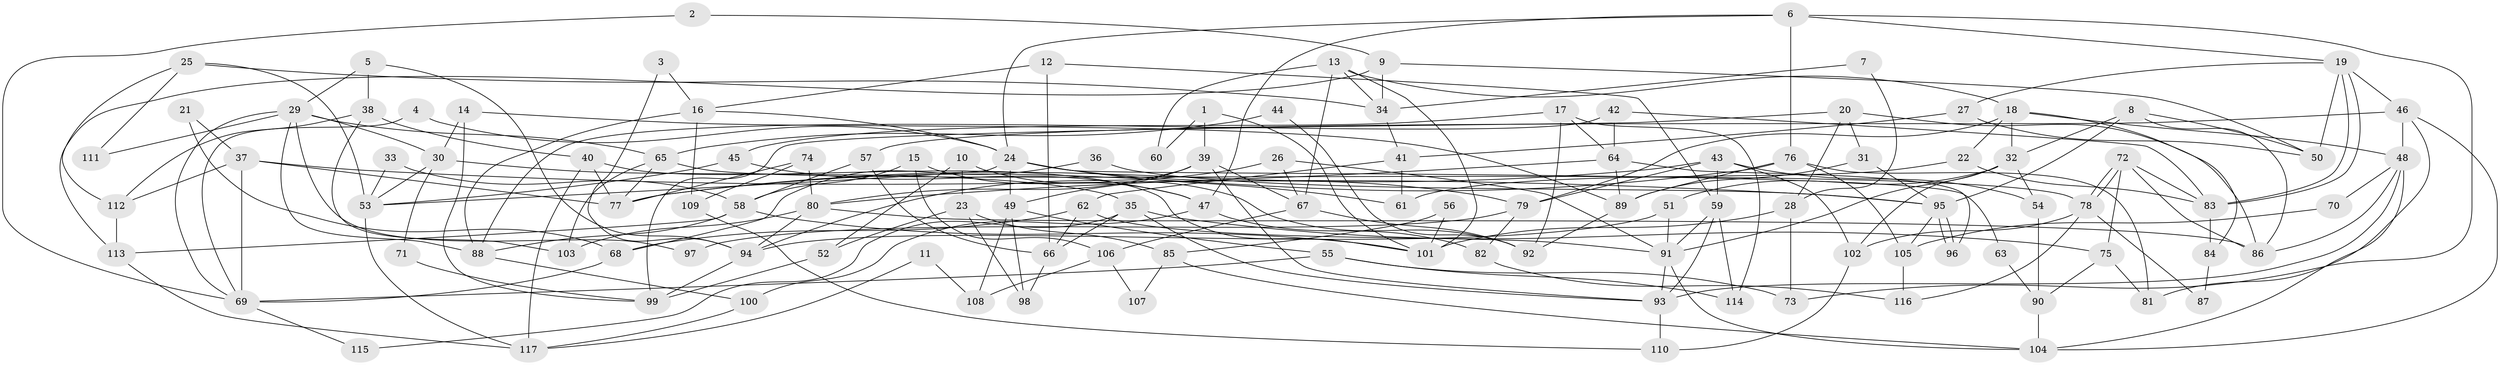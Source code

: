 // coarse degree distribution, {3: 0.16883116883116883, 2: 0.16883116883116883, 5: 0.16883116883116883, 7: 0.1038961038961039, 6: 0.18181818181818182, 4: 0.09090909090909091, 12: 0.025974025974025976, 8: 0.05194805194805195, 10: 0.012987012987012988, 9: 0.025974025974025976}
// Generated by graph-tools (version 1.1) at 2025/42/03/06/25 10:42:01]
// undirected, 117 vertices, 234 edges
graph export_dot {
graph [start="1"]
  node [color=gray90,style=filled];
  1;
  2;
  3;
  4;
  5;
  6;
  7;
  8;
  9;
  10;
  11;
  12;
  13;
  14;
  15;
  16;
  17;
  18;
  19;
  20;
  21;
  22;
  23;
  24;
  25;
  26;
  27;
  28;
  29;
  30;
  31;
  32;
  33;
  34;
  35;
  36;
  37;
  38;
  39;
  40;
  41;
  42;
  43;
  44;
  45;
  46;
  47;
  48;
  49;
  50;
  51;
  52;
  53;
  54;
  55;
  56;
  57;
  58;
  59;
  60;
  61;
  62;
  63;
  64;
  65;
  66;
  67;
  68;
  69;
  70;
  71;
  72;
  73;
  74;
  75;
  76;
  77;
  78;
  79;
  80;
  81;
  82;
  83;
  84;
  85;
  86;
  87;
  88;
  89;
  90;
  91;
  92;
  93;
  94;
  95;
  96;
  97;
  98;
  99;
  100;
  101;
  102;
  103;
  104;
  105;
  106;
  107;
  108;
  109;
  110;
  111;
  112;
  113;
  114;
  115;
  116;
  117;
  1 -- 101;
  1 -- 39;
  1 -- 60;
  2 -- 9;
  2 -- 69;
  3 -- 16;
  3 -- 94;
  4 -- 24;
  4 -- 69;
  5 -- 94;
  5 -- 38;
  5 -- 29;
  6 -- 47;
  6 -- 19;
  6 -- 24;
  6 -- 73;
  6 -- 76;
  7 -- 34;
  7 -- 28;
  8 -- 95;
  8 -- 32;
  8 -- 50;
  8 -- 86;
  9 -- 50;
  9 -- 34;
  9 -- 113;
  10 -- 23;
  10 -- 92;
  10 -- 52;
  11 -- 117;
  11 -- 108;
  12 -- 59;
  12 -- 16;
  12 -- 66;
  13 -- 18;
  13 -- 67;
  13 -- 34;
  13 -- 60;
  13 -- 101;
  14 -- 99;
  14 -- 89;
  14 -- 30;
  15 -- 47;
  15 -- 58;
  15 -- 106;
  16 -- 88;
  16 -- 24;
  16 -- 109;
  17 -- 64;
  17 -- 114;
  17 -- 45;
  17 -- 92;
  18 -- 48;
  18 -- 79;
  18 -- 22;
  18 -- 32;
  18 -- 84;
  19 -- 27;
  19 -- 83;
  19 -- 83;
  19 -- 46;
  19 -- 50;
  20 -- 86;
  20 -- 31;
  20 -- 28;
  20 -- 99;
  21 -- 68;
  21 -- 37;
  22 -- 83;
  22 -- 61;
  23 -- 98;
  23 -- 52;
  23 -- 85;
  24 -- 53;
  24 -- 49;
  24 -- 61;
  24 -- 63;
  24 -- 79;
  25 -- 112;
  25 -- 53;
  25 -- 34;
  25 -- 111;
  26 -- 67;
  26 -- 91;
  26 -- 94;
  27 -- 41;
  27 -- 50;
  28 -- 73;
  28 -- 101;
  29 -- 65;
  29 -- 30;
  29 -- 69;
  29 -- 88;
  29 -- 97;
  29 -- 111;
  30 -- 35;
  30 -- 53;
  30 -- 71;
  31 -- 89;
  31 -- 95;
  32 -- 51;
  32 -- 54;
  32 -- 91;
  32 -- 102;
  33 -- 53;
  33 -- 58;
  34 -- 41;
  35 -- 66;
  35 -- 75;
  35 -- 93;
  35 -- 115;
  36 -- 95;
  36 -- 68;
  37 -- 77;
  37 -- 112;
  37 -- 69;
  37 -- 95;
  38 -- 103;
  38 -- 40;
  38 -- 112;
  39 -- 80;
  39 -- 93;
  39 -- 49;
  39 -- 67;
  40 -- 77;
  40 -- 101;
  40 -- 117;
  41 -- 61;
  41 -- 62;
  42 -- 88;
  42 -- 83;
  42 -- 64;
  43 -- 54;
  43 -- 59;
  43 -- 77;
  43 -- 79;
  43 -- 102;
  44 -- 92;
  44 -- 65;
  45 -- 53;
  45 -- 47;
  46 -- 57;
  46 -- 48;
  46 -- 81;
  46 -- 104;
  47 -- 82;
  47 -- 100;
  48 -- 104;
  48 -- 70;
  48 -- 86;
  48 -- 93;
  49 -- 55;
  49 -- 98;
  49 -- 108;
  51 -- 94;
  51 -- 91;
  52 -- 99;
  53 -- 117;
  54 -- 90;
  55 -- 69;
  55 -- 73;
  55 -- 114;
  56 -- 85;
  56 -- 101;
  57 -- 66;
  57 -- 58;
  58 -- 101;
  58 -- 88;
  58 -- 113;
  59 -- 91;
  59 -- 93;
  59 -- 114;
  62 -- 91;
  62 -- 66;
  62 -- 68;
  63 -- 90;
  64 -- 80;
  64 -- 89;
  64 -- 96;
  65 -- 77;
  65 -- 78;
  65 -- 103;
  66 -- 98;
  67 -- 92;
  67 -- 106;
  68 -- 69;
  69 -- 115;
  70 -- 105;
  71 -- 99;
  72 -- 78;
  72 -- 78;
  72 -- 86;
  72 -- 75;
  72 -- 83;
  74 -- 77;
  74 -- 109;
  74 -- 80;
  75 -- 81;
  75 -- 90;
  76 -- 81;
  76 -- 77;
  76 -- 89;
  76 -- 105;
  78 -- 102;
  78 -- 87;
  78 -- 116;
  79 -- 82;
  79 -- 97;
  80 -- 86;
  80 -- 94;
  80 -- 103;
  82 -- 116;
  83 -- 84;
  84 -- 87;
  85 -- 104;
  85 -- 107;
  88 -- 100;
  89 -- 92;
  90 -- 104;
  91 -- 93;
  91 -- 104;
  93 -- 110;
  94 -- 99;
  95 -- 96;
  95 -- 96;
  95 -- 105;
  100 -- 117;
  102 -- 110;
  105 -- 116;
  106 -- 107;
  106 -- 108;
  109 -- 110;
  112 -- 113;
  113 -- 117;
}
